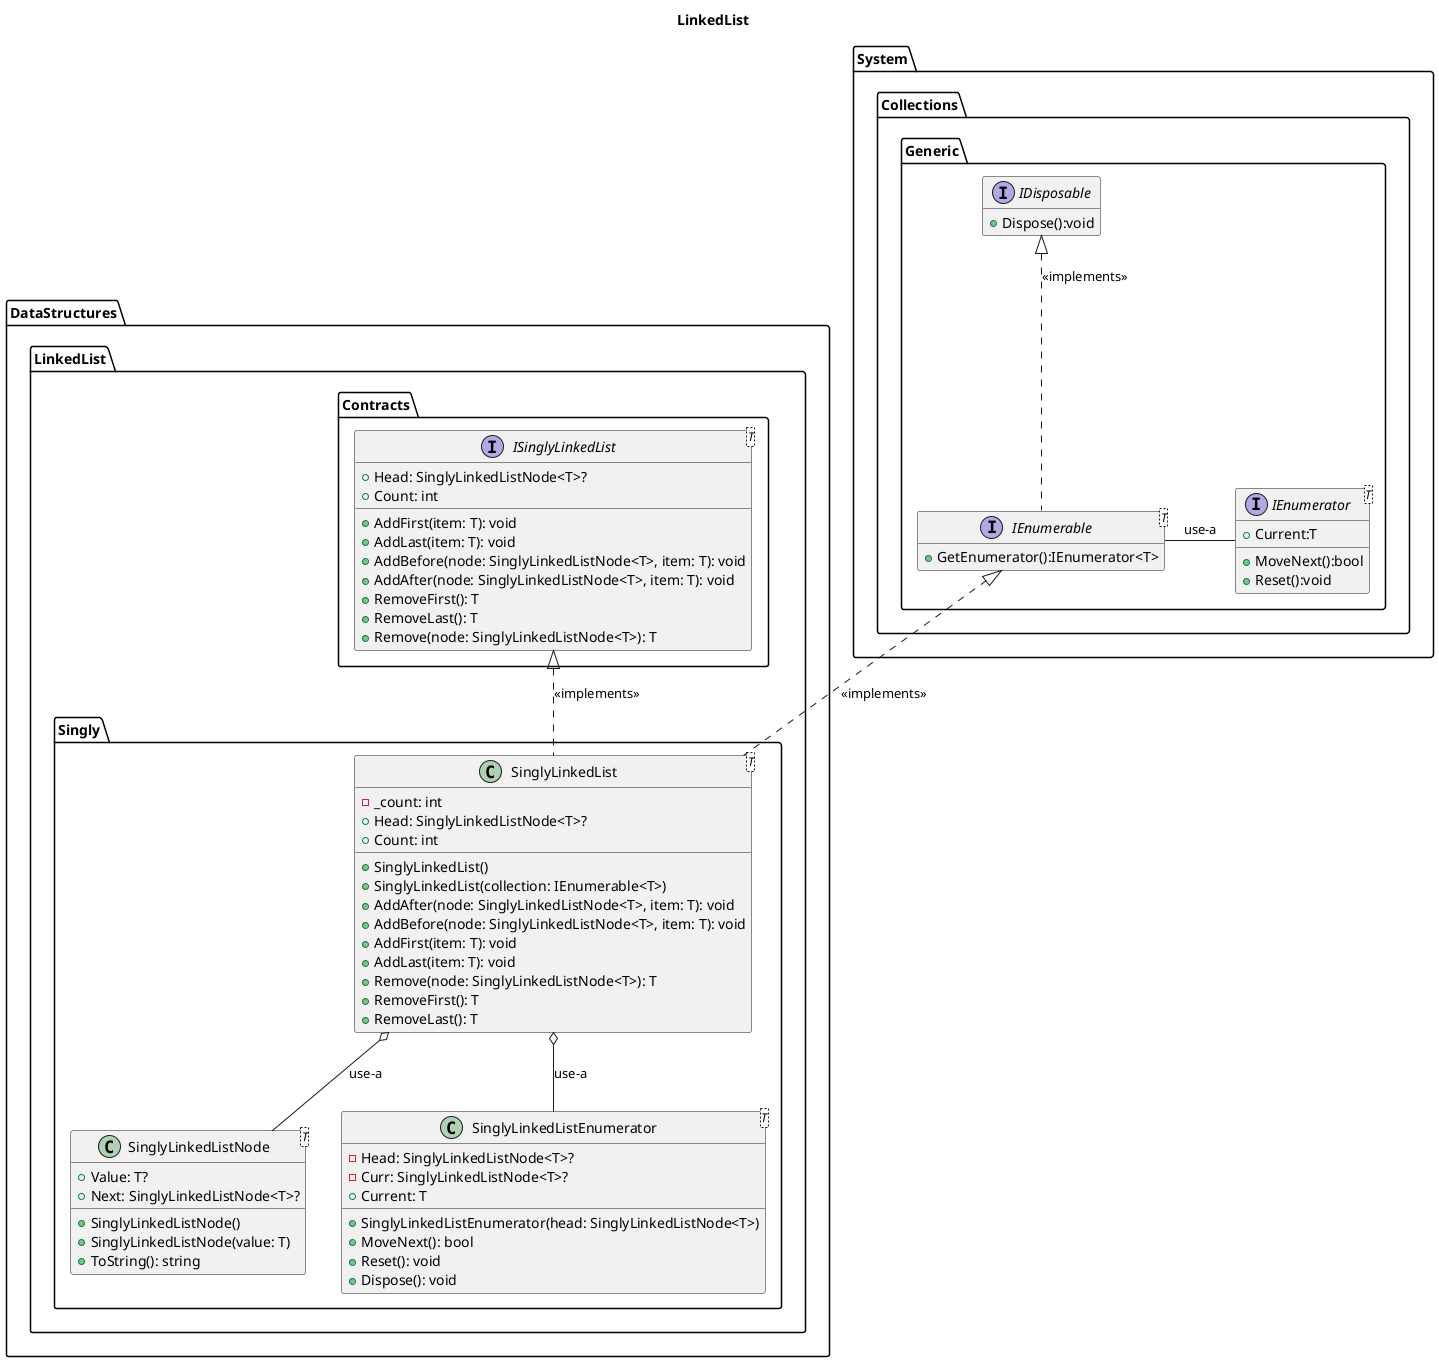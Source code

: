 @startuml LinkedList
title LinkedList
namespace DataStructures.LinkedList.Singly {
    class SinglyLinkedListNode<T> {
        +Value: T?
        +Next: SinglyLinkedListNode<T>?
        +SinglyLinkedListNode()
        +SinglyLinkedListNode(value: T)
        +ToString(): string
    }

    class SinglyLinkedListEnumerator<T> {
        - Head: SinglyLinkedListNode<T>?
        - Curr: SinglyLinkedListNode<T>?
        + SinglyLinkedListEnumerator(head: SinglyLinkedListNode<T>)
        + Current: T
        + MoveNext(): bool
        + Reset(): void
        + Dispose(): void
    }

    class SinglyLinkedList<T> {
        -_count: int
        +Head: SinglyLinkedListNode<T>?
        +SinglyLinkedList()
        +SinglyLinkedList(collection: IEnumerable<T>)
        +AddAfter(node: SinglyLinkedListNode<T>, item: T): void
        +AddBefore(node: SinglyLinkedListNode<T>, item: T): void
        +AddFirst(item: T): void
        +AddLast(item: T): void
        +Remove(node: SinglyLinkedListNode<T>): T
        +RemoveFirst(): T
        +RemoveLast(): T
        +Count: int
    }
   
}

namespace DataStructures.LinkedList.Contracts {
    interface ISinglyLinkedList<T> {
    +Head: SinglyLinkedListNode<T>?
    +Count: int
    +AddFirst(item: T): void
    +AddLast(item: T): void
    +AddBefore(node: SinglyLinkedListNode<T>, item: T): void
    +AddAfter(node: SinglyLinkedListNode<T>, item: T): void
    +RemoveFirst(): T
    +RemoveLast(): T
    +Remove(node: SinglyLinkedListNode<T>): T
    }
  
}

namespace System.Collections.Generic {
    interface IEnumerable<T> {
        +GetEnumerator():IEnumerator<T>
    }
    
    interface IEnumerator<T> {
        +Current:T
        +MoveNext():bool
        +Reset():void
    }
    
    interface IDisposable {
        +Dispose():void
    }
}

DataStructures.LinkedList.Singly.SinglyLinkedList .up.|> DataStructures.LinkedList.Contracts.ISinglyLinkedList : "<<implements>>"
DataStructures.LinkedList.Singly.SinglyLinkedList o-- DataStructures.LinkedList.Singly.SinglyLinkedListNode : "use-a"
DataStructures.LinkedList.Singly.SinglyLinkedList o-- DataStructures.LinkedList.Singly.SinglyLinkedListEnumerator : "use-a"
DataStructures.LinkedList.Singly.SinglyLinkedList .up.|> System.Collections.Generic.IEnumerable : "<<implements>>"

System.Collections.Generic.IEnumerable - System.Collections.Generic.IEnumerator : "use-a"
System.Collections.Generic.IEnumerable .up.|> System.Collections.Generic.IDisposable : "<<implements>>"

hide empty members
@enduml